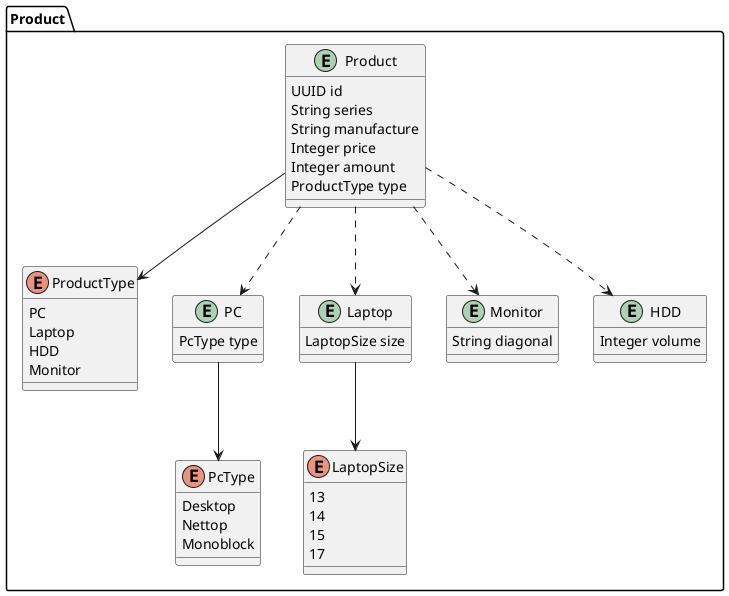 @startuml

package Product {

    entity Product {
        UUID id
        String series
        String manufacture
        Integer price
        Integer amount
        ProductType type
    }

    enum ProductType {
        PC
        Laptop
        HDD
        Monitor
    }

    entity PC {
        PcType type
    }

    enum PcType {
        Desktop
        Nettop
        Monoblock
    }

    entity Laptop {
        LaptopSize size
    }

    enum LaptopSize {
        13
        14
        15
        17
    }

    entity Monitor {
        String diagonal
    }

    entity HDD {
        Integer volume
    }

    Product ..> PC
    Product ..> HDD
    Product ..> Laptop
    Product ..> Monitor
    Product --> ProductType
    PC --> PcType
    Laptop --> LaptopSize
}

@enduml